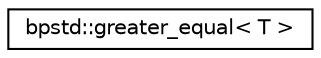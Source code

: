 digraph "Graphical Class Hierarchy"
{
 // LATEX_PDF_SIZE
  edge [fontname="Helvetica",fontsize="10",labelfontname="Helvetica",labelfontsize="10"];
  node [fontname="Helvetica",fontsize="10",shape=record];
  rankdir="LR";
  Node0 [label="bpstd::greater_equal\< T \>",height=0.2,width=0.4,color="black", fillcolor="white", style="filled",URL="$d4/d58/structbpstd_1_1greater__equal.html",tooltip=" "];
}
